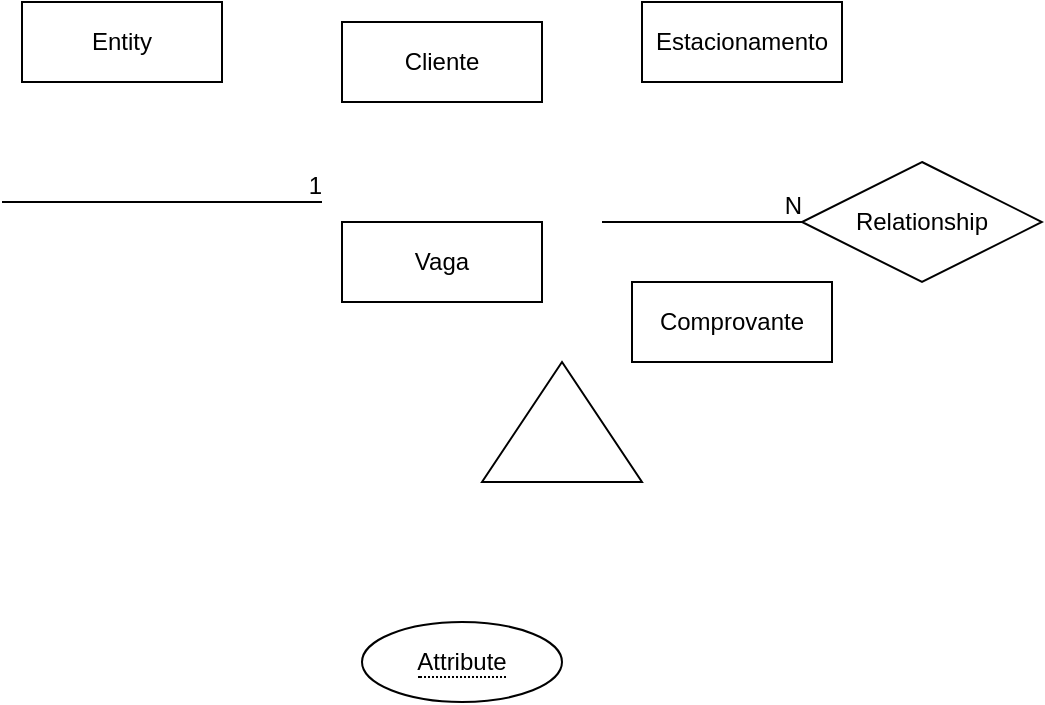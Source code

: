 <mxfile version="15.2.9" type="github">
  <diagram id="R2lEEEUBdFMjLlhIrx00" name="Page-1">
    <mxGraphModel dx="694" dy="386" grid="1" gridSize="10" guides="1" tooltips="1" connect="1" arrows="1" fold="1" page="1" pageScale="1" pageWidth="850" pageHeight="1100" math="0" shadow="0" extFonts="Permanent Marker^https://fonts.googleapis.com/css?family=Permanent+Marker">
      <root>
        <mxCell id="0" />
        <mxCell id="1" parent="0" />
        <mxCell id="tJdDL1KsQvo14cv3xqzo-2" value="Entity" style="whiteSpace=wrap;html=1;align=center;" vertex="1" parent="1">
          <mxGeometry x="120" y="170" width="100" height="40" as="geometry" />
        </mxCell>
        <mxCell id="tJdDL1KsQvo14cv3xqzo-4" value="&lt;span style=&quot;border-bottom: 1px dotted&quot;&gt;Attribute&lt;/span&gt;" style="ellipse;whiteSpace=wrap;html=1;align=center;" vertex="1" parent="1">
          <mxGeometry x="290" y="480" width="100" height="40" as="geometry" />
        </mxCell>
        <mxCell id="tJdDL1KsQvo14cv3xqzo-5" value="" style="endArrow=none;html=1;rounded=0;" edge="1" parent="1">
          <mxGeometry relative="1" as="geometry">
            <mxPoint x="110" y="270" as="sourcePoint" />
            <mxPoint x="270" y="270" as="targetPoint" />
          </mxGeometry>
        </mxCell>
        <mxCell id="tJdDL1KsQvo14cv3xqzo-6" value="1" style="resizable=0;html=1;align=right;verticalAlign=bottom;" connectable="0" vertex="1" parent="tJdDL1KsQvo14cv3xqzo-5">
          <mxGeometry x="1" relative="1" as="geometry" />
        </mxCell>
        <mxCell id="tJdDL1KsQvo14cv3xqzo-11" value="" style="endArrow=none;html=1;rounded=0;" edge="1" parent="1" target="tJdDL1KsQvo14cv3xqzo-13">
          <mxGeometry relative="1" as="geometry">
            <mxPoint x="410" y="280" as="sourcePoint" />
            <mxPoint x="570" y="280" as="targetPoint" />
          </mxGeometry>
        </mxCell>
        <mxCell id="tJdDL1KsQvo14cv3xqzo-12" value="N" style="resizable=0;html=1;align=right;verticalAlign=bottom;" connectable="0" vertex="1" parent="tJdDL1KsQvo14cv3xqzo-11">
          <mxGeometry x="1" relative="1" as="geometry" />
        </mxCell>
        <mxCell id="tJdDL1KsQvo14cv3xqzo-13" value="Relationship" style="shape=rhombus;perimeter=rhombusPerimeter;whiteSpace=wrap;html=1;align=center;" vertex="1" parent="1">
          <mxGeometry x="510" y="250" width="120" height="60" as="geometry" />
        </mxCell>
        <mxCell id="tJdDL1KsQvo14cv3xqzo-14" value="" style="triangle;whiteSpace=wrap;html=1;direction=north;" vertex="1" parent="1">
          <mxGeometry x="350" y="350" width="80" height="60" as="geometry" />
        </mxCell>
        <mxCell id="tJdDL1KsQvo14cv3xqzo-18" value="Estacionamento" style="whiteSpace=wrap;html=1;align=center;" vertex="1" parent="1">
          <mxGeometry x="430" y="170" width="100" height="40" as="geometry" />
        </mxCell>
        <mxCell id="tJdDL1KsQvo14cv3xqzo-19" value="Cliente" style="whiteSpace=wrap;html=1;align=center;" vertex="1" parent="1">
          <mxGeometry x="280" y="180" width="100" height="40" as="geometry" />
        </mxCell>
        <mxCell id="tJdDL1KsQvo14cv3xqzo-20" value="Vaga" style="whiteSpace=wrap;html=1;align=center;" vertex="1" parent="1">
          <mxGeometry x="280" y="280" width="100" height="40" as="geometry" />
        </mxCell>
        <mxCell id="tJdDL1KsQvo14cv3xqzo-21" value="Comprovante" style="whiteSpace=wrap;html=1;align=center;" vertex="1" parent="1">
          <mxGeometry x="425" y="310" width="100" height="40" as="geometry" />
        </mxCell>
      </root>
    </mxGraphModel>
  </diagram>
</mxfile>
